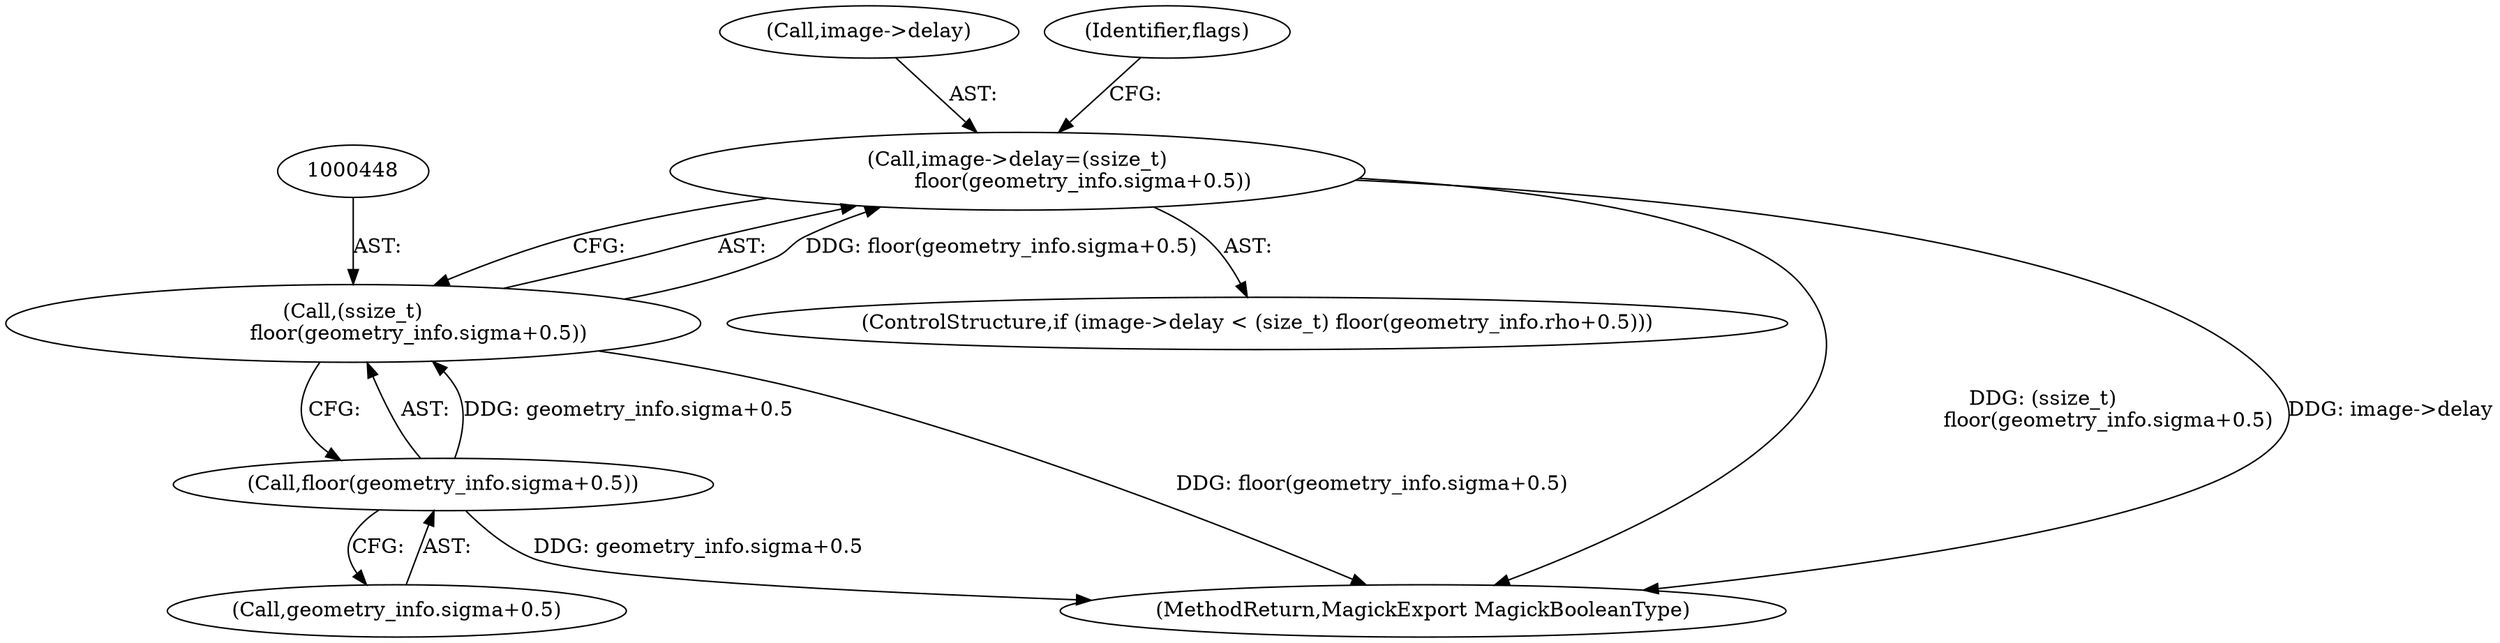 digraph "0_ImageMagick_b61d35eaccc0a7ddeff8a1c3abfcd0a43ccf210b@pointer" {
"1000443" [label="(Call,image->delay=(ssize_t)\n                    floor(geometry_info.sigma+0.5))"];
"1000447" [label="(Call,(ssize_t)\n                    floor(geometry_info.sigma+0.5))"];
"1000449" [label="(Call,floor(geometry_info.sigma+0.5))"];
"1000450" [label="(Call,geometry_info.sigma+0.5)"];
"1000430" [label="(ControlStructure,if (image->delay < (size_t) floor(geometry_info.rho+0.5)))"];
"1001257" [label="(MethodReturn,MagickExport MagickBooleanType)"];
"1000447" [label="(Call,(ssize_t)\n                    floor(geometry_info.sigma+0.5))"];
"1000443" [label="(Call,image->delay=(ssize_t)\n                    floor(geometry_info.sigma+0.5))"];
"1000444" [label="(Call,image->delay)"];
"1000471" [label="(Identifier,flags)"];
"1000449" [label="(Call,floor(geometry_info.sigma+0.5))"];
"1000443" -> "1000430"  [label="AST: "];
"1000443" -> "1000447"  [label="CFG: "];
"1000444" -> "1000443"  [label="AST: "];
"1000447" -> "1000443"  [label="AST: "];
"1000471" -> "1000443"  [label="CFG: "];
"1000443" -> "1001257"  [label="DDG: (ssize_t)\n                    floor(geometry_info.sigma+0.5)"];
"1000443" -> "1001257"  [label="DDG: image->delay"];
"1000447" -> "1000443"  [label="DDG: floor(geometry_info.sigma+0.5)"];
"1000447" -> "1000449"  [label="CFG: "];
"1000448" -> "1000447"  [label="AST: "];
"1000449" -> "1000447"  [label="AST: "];
"1000447" -> "1001257"  [label="DDG: floor(geometry_info.sigma+0.5)"];
"1000449" -> "1000447"  [label="DDG: geometry_info.sigma+0.5"];
"1000449" -> "1000450"  [label="CFG: "];
"1000450" -> "1000449"  [label="AST: "];
"1000449" -> "1001257"  [label="DDG: geometry_info.sigma+0.5"];
}
